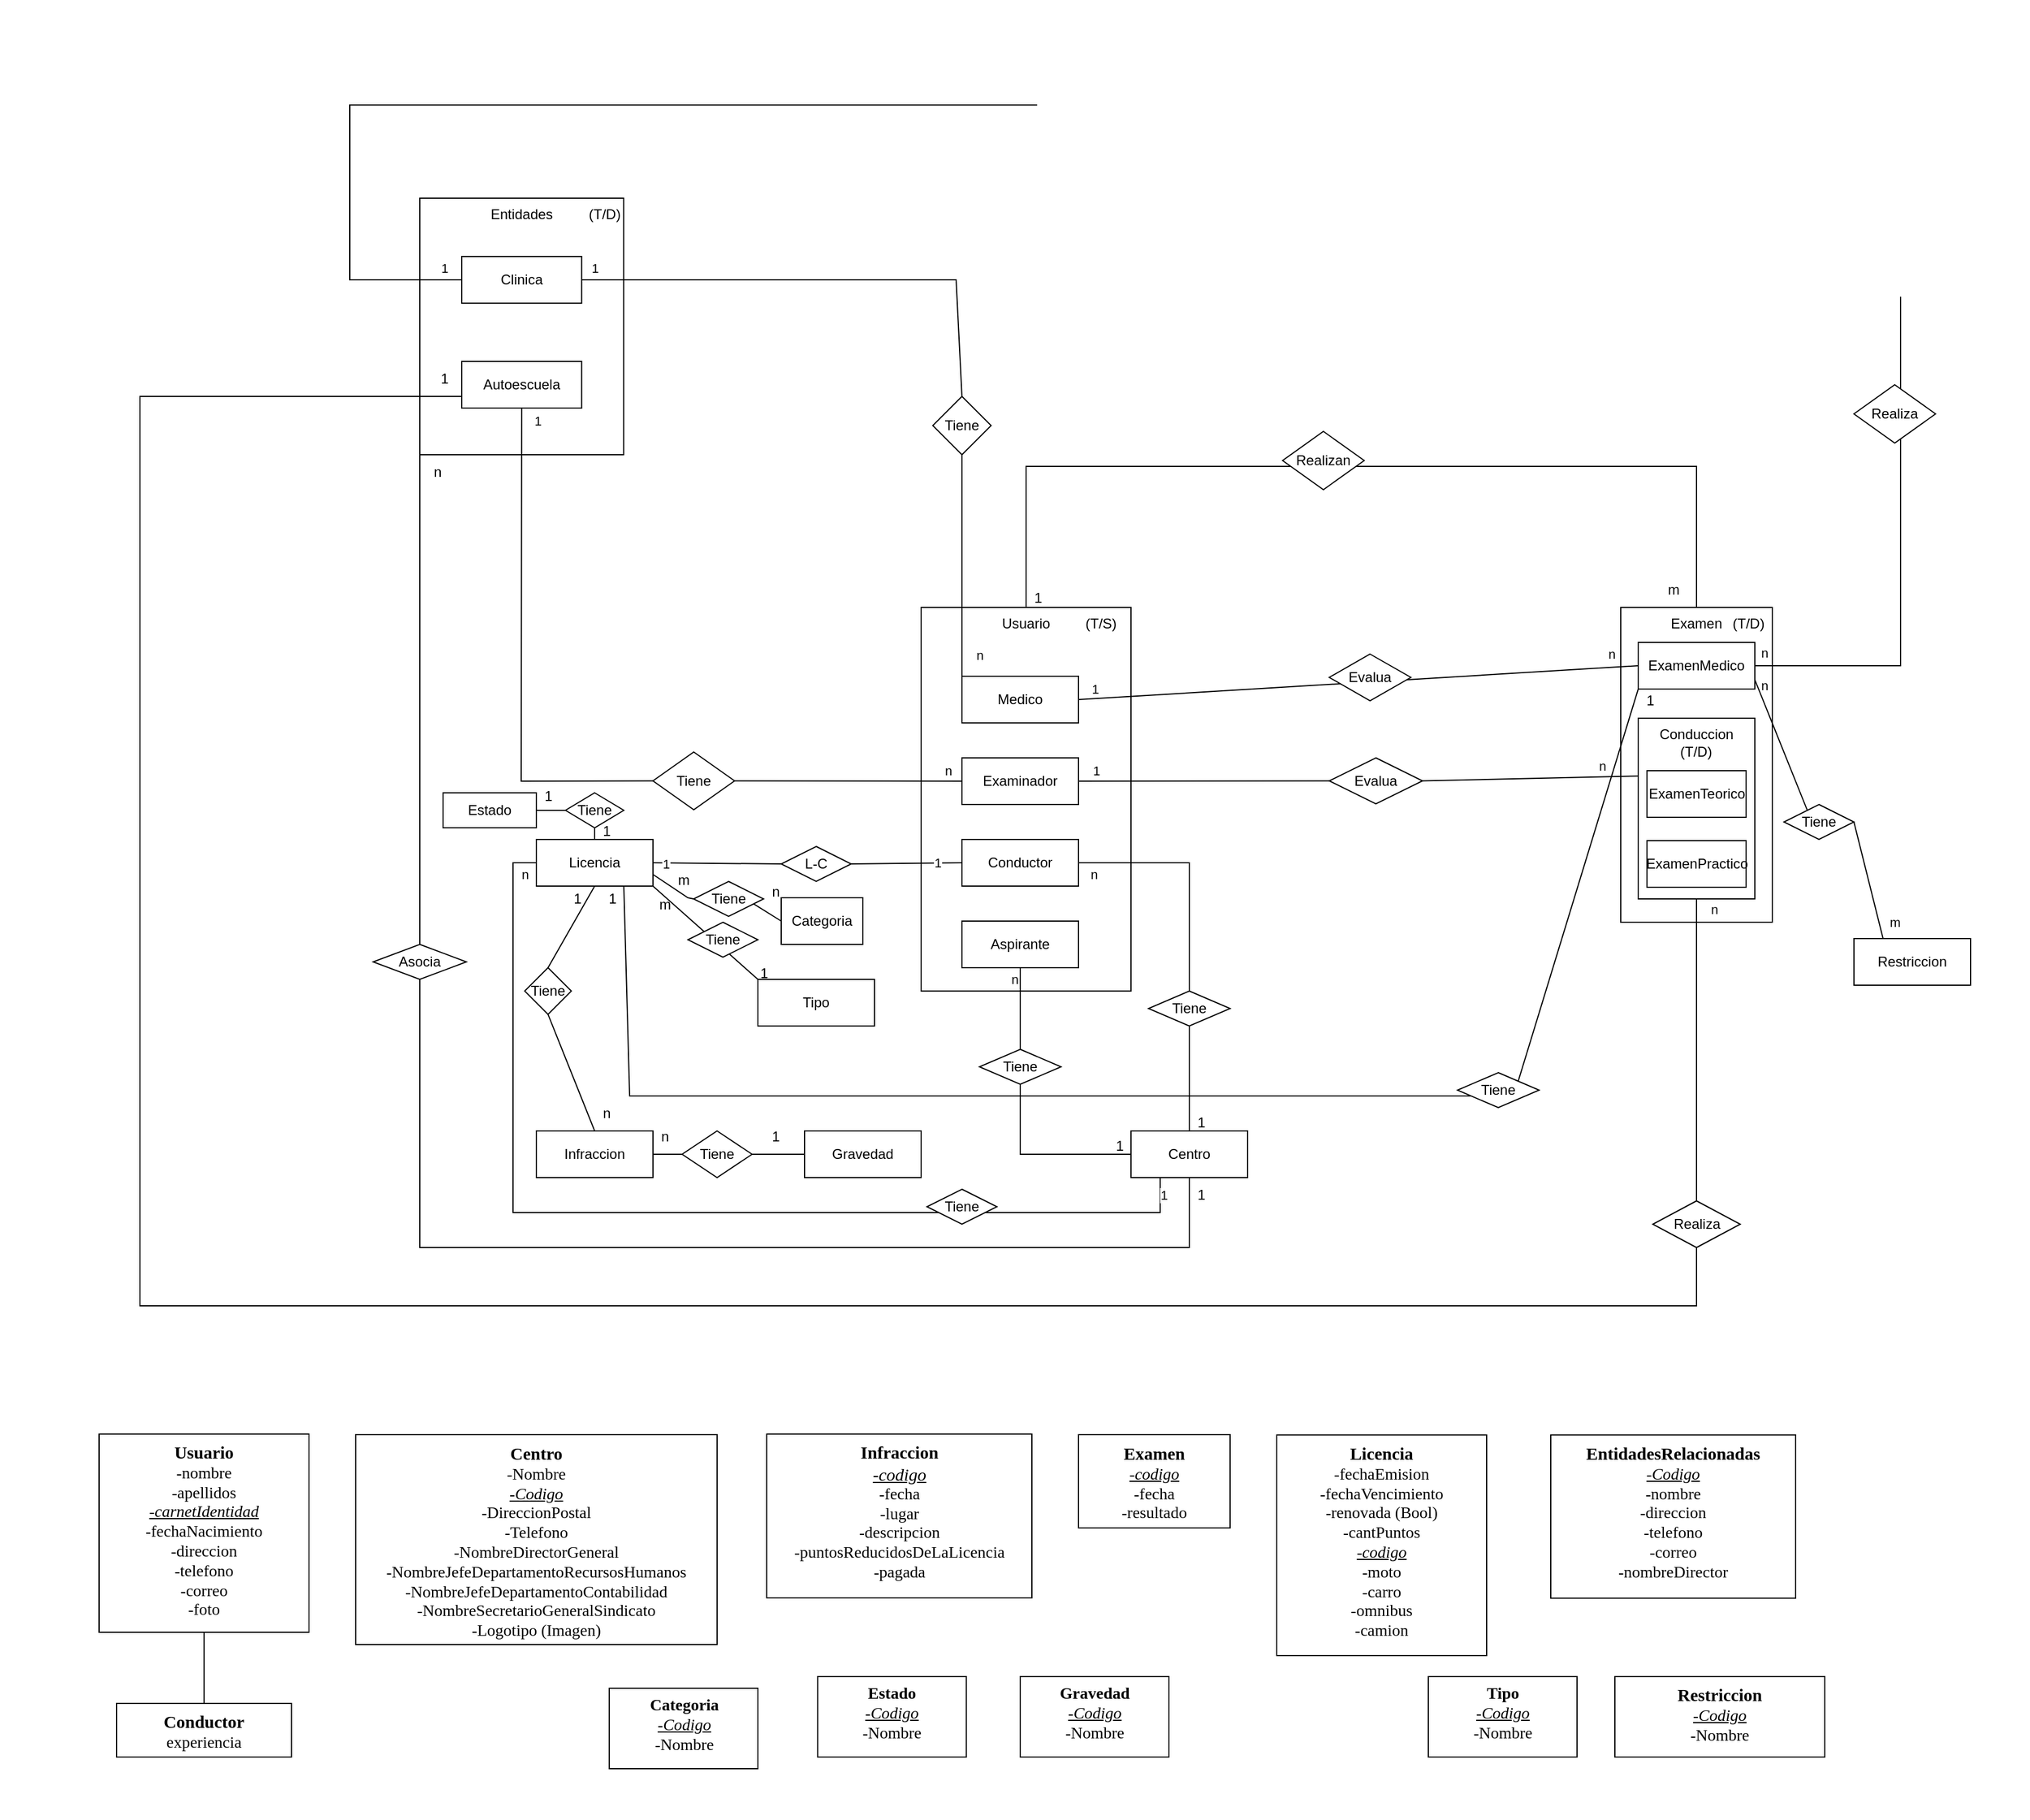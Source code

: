 <mxfile version="24.7.17">
  <diagram id="R2lEEEUBdFMjLlhIrx00" name="Page-1">
    <mxGraphModel dx="3984" dy="1936" grid="1" gridSize="10" guides="1" tooltips="1" connect="1" arrows="1" fold="1" page="1" pageScale="1" pageWidth="850" pageHeight="1100" math="0" shadow="0" extFonts="Permanent Marker^https://fonts.googleapis.com/css?family=Permanent+Marker">
      <root>
        <mxCell id="0" />
        <mxCell id="1" parent="0" />
        <mxCell id="NAzLbEtGGTeLCspvoHRA-1" value="" style="rounded=0;whiteSpace=wrap;html=1;strokeColor=none;" parent="1" vertex="1">
          <mxGeometry x="-2300" y="-340" width="1740" height="1560" as="geometry" />
        </mxCell>
        <mxCell id="DazzLDeY3yilsEYG1Iqc-2" value="&lt;b&gt;&lt;font style=&quot;font-size: 15px;&quot;&gt;Centro&lt;/font&gt;&lt;/b&gt;&lt;div&gt;-Nombre&lt;/div&gt;&lt;div&gt;&lt;u&gt;&lt;i&gt;-Codigo&lt;/i&gt;&lt;/u&gt;&lt;/div&gt;&lt;div&gt;-DireccionPostal&lt;/div&gt;&lt;div&gt;-Telefono&lt;/div&gt;&lt;div&gt;-NombreDirectorGeneral&lt;/div&gt;&lt;div&gt;-NombreJefeDepartamentoRecursosHumanos&lt;/div&gt;&lt;div&gt;-NombreJefeDepartamentoContabilidad&lt;/div&gt;&lt;div&gt;-NombreSecretarioGeneralSindicato&lt;/div&gt;&lt;div&gt;-Logotipo (Imagen)&lt;/div&gt;" style="text;html=1;align=center;verticalAlign=top;whiteSpace=wrap;rounded=0;labelPosition=center;verticalLabelPosition=middle;fontFamily=Tahoma;fontSize=14;strokeColor=default;" parent="1" vertex="1">
          <mxGeometry x="-1995" y="890.5" width="310" height="180" as="geometry" />
        </mxCell>
        <mxCell id="dvxHveoWccfm7zMA3f95-161" value="Licencia" style="whiteSpace=wrap;html=1;align=center;" parent="1" vertex="1">
          <mxGeometry x="-1840" y="380" width="100" height="40" as="geometry" />
        </mxCell>
        <mxCell id="dvxHveoWccfm7zMA3f95-162" value="Infraccion" style="whiteSpace=wrap;html=1;align=center;" parent="1" vertex="1">
          <mxGeometry x="-1840" y="630" width="100" height="40" as="geometry" />
        </mxCell>
        <mxCell id="dvxHveoWccfm7zMA3f95-168" value="" style="group" parent="1" vertex="1" connectable="0">
          <mxGeometry x="-910" y="181" width="140" height="270" as="geometry" />
        </mxCell>
        <mxCell id="dvxHveoWccfm7zMA3f95-163" value="Examen" style="whiteSpace=wrap;html=1;align=center;verticalAlign=top;" parent="dvxHveoWccfm7zMA3f95-168" vertex="1">
          <mxGeometry width="130" height="270" as="geometry" />
        </mxCell>
        <mxCell id="dvxHveoWccfm7zMA3f95-164" value="ExamenMedico" style="whiteSpace=wrap;html=1;align=center;" parent="dvxHveoWccfm7zMA3f95-168" vertex="1">
          <mxGeometry x="15" y="30" width="100" height="40" as="geometry" />
        </mxCell>
        <mxCell id="dvxHveoWccfm7zMA3f95-165" value="Conduccion" style="whiteSpace=wrap;html=1;align=center;verticalAlign=top;" parent="dvxHveoWccfm7zMA3f95-168" vertex="1">
          <mxGeometry x="15" y="95" width="100" height="155" as="geometry" />
        </mxCell>
        <mxCell id="dvxHveoWccfm7zMA3f95-166" value="ExamenTeorico" style="whiteSpace=wrap;html=1;align=center;" parent="dvxHveoWccfm7zMA3f95-168" vertex="1">
          <mxGeometry x="22.5" y="140" width="85" height="40" as="geometry" />
        </mxCell>
        <mxCell id="dvxHveoWccfm7zMA3f95-167" value="ExamenPractico" style="whiteSpace=wrap;html=1;align=center;" parent="dvxHveoWccfm7zMA3f95-168" vertex="1">
          <mxGeometry x="22.5" y="200" width="85" height="40" as="geometry" />
        </mxCell>
        <mxCell id="dvxHveoWccfm7zMA3f95-170" value="(T/D)" style="text;strokeColor=none;fillColor=none;spacingLeft=4;spacingRight=4;overflow=hidden;rotatable=0;points=[[0,0.5],[1,0.5]];portConstraint=eastwest;fontSize=12;whiteSpace=wrap;html=1;" parent="dvxHveoWccfm7zMA3f95-168" vertex="1">
          <mxGeometry x="90" width="40" height="30" as="geometry" />
        </mxCell>
        <mxCell id="dvxHveoWccfm7zMA3f95-269" value="(T/D)" style="text;strokeColor=none;fillColor=none;spacingLeft=4;spacingRight=4;overflow=hidden;rotatable=0;points=[[0,0.5],[1,0.5]];portConstraint=eastwest;fontSize=12;whiteSpace=wrap;html=1;" parent="dvxHveoWccfm7zMA3f95-168" vertex="1">
          <mxGeometry x="45" y="110" width="40" height="30" as="geometry" />
        </mxCell>
        <mxCell id="_Orl7uPQmJt6oUbteJrJ-6" value="n" style="edgeLabel;html=1;align=center;verticalAlign=middle;resizable=0;points=[];" vertex="1" connectable="0" parent="dvxHveoWccfm7zMA3f95-168">
          <mxGeometry x="140" y="50" as="geometry">
            <mxPoint x="-17" y="17" as="offset" />
          </mxGeometry>
        </mxCell>
        <mxCell id="_Orl7uPQmJt6oUbteJrJ-12" value="1" style="text;html=1;align=center;verticalAlign=middle;resizable=0;points=[];autosize=1;strokeColor=none;fillColor=none;" vertex="1" parent="dvxHveoWccfm7zMA3f95-168">
          <mxGeometry x="10" y="65" width="30" height="30" as="geometry" />
        </mxCell>
        <mxCell id="dvxHveoWccfm7zMA3f95-169" value="" style="group" parent="1" vertex="1" connectable="0">
          <mxGeometry x="-1510" y="181" width="180" height="329" as="geometry" />
        </mxCell>
        <mxCell id="dvxHveoWccfm7zMA3f95-156" value="Usuario" style="whiteSpace=wrap;html=1;align=center;verticalAlign=top;" parent="dvxHveoWccfm7zMA3f95-169" vertex="1">
          <mxGeometry width="180" height="329" as="geometry" />
        </mxCell>
        <mxCell id="dvxHveoWccfm7zMA3f95-158" value="Medico" style="whiteSpace=wrap;html=1;align=center;" parent="dvxHveoWccfm7zMA3f95-169" vertex="1">
          <mxGeometry x="35" y="59" width="100" height="40" as="geometry" />
        </mxCell>
        <mxCell id="dvxHveoWccfm7zMA3f95-160" value="Aspirante" style="whiteSpace=wrap;html=1;align=center;" parent="dvxHveoWccfm7zMA3f95-169" vertex="1">
          <mxGeometry x="35" y="269" width="100" height="40" as="geometry" />
        </mxCell>
        <mxCell id="dvxHveoWccfm7zMA3f95-171" value="(T/S)" style="text;strokeColor=none;fillColor=none;spacingLeft=4;spacingRight=4;overflow=hidden;rotatable=0;points=[[0,0.5],[1,0.5]];portConstraint=eastwest;fontSize=12;whiteSpace=wrap;html=1;" parent="dvxHveoWccfm7zMA3f95-169" vertex="1">
          <mxGeometry x="135" width="40" height="30" as="geometry" />
        </mxCell>
        <mxCell id="dvxHveoWccfm7zMA3f95-157" value="Conductor" style="whiteSpace=wrap;html=1;align=center;" parent="dvxHveoWccfm7zMA3f95-169" vertex="1">
          <mxGeometry x="35" y="199" width="100" height="40" as="geometry" />
        </mxCell>
        <mxCell id="dvxHveoWccfm7zMA3f95-159" value="Examinador" style="whiteSpace=wrap;html=1;align=center;" parent="dvxHveoWccfm7zMA3f95-169" vertex="1">
          <mxGeometry x="35" y="129" width="100" height="40" as="geometry" />
        </mxCell>
        <mxCell id="dvxHveoWccfm7zMA3f95-176" value="" style="group" parent="1" vertex="1" connectable="0">
          <mxGeometry x="-1940" y="-170" width="180" height="220" as="geometry" />
        </mxCell>
        <mxCell id="dvxHveoWccfm7zMA3f95-172" value="Entidades" style="whiteSpace=wrap;html=1;align=center;verticalAlign=top;" parent="dvxHveoWccfm7zMA3f95-176" vertex="1">
          <mxGeometry width="174.857" height="220" as="geometry" />
        </mxCell>
        <mxCell id="dvxHveoWccfm7zMA3f95-173" value="Clinica" style="whiteSpace=wrap;html=1;align=center;" parent="dvxHveoWccfm7zMA3f95-176" vertex="1">
          <mxGeometry x="36" y="50" width="102.857" height="40" as="geometry" />
        </mxCell>
        <mxCell id="dvxHveoWccfm7zMA3f95-174" value="Autoescuela" style="whiteSpace=wrap;html=1;align=center;" parent="dvxHveoWccfm7zMA3f95-176" vertex="1">
          <mxGeometry x="36" y="140" width="102.857" height="40" as="geometry" />
        </mxCell>
        <mxCell id="dvxHveoWccfm7zMA3f95-175" value="(T/D)" style="text;strokeColor=none;fillColor=none;spacingLeft=4;spacingRight=4;overflow=hidden;rotatable=0;points=[[0,0.5],[1,0.5]];portConstraint=eastwest;fontSize=12;whiteSpace=wrap;html=1;" parent="dvxHveoWccfm7zMA3f95-176" vertex="1">
          <mxGeometry x="138.857" width="41.143" height="30" as="geometry" />
        </mxCell>
        <mxCell id="dvxHveoWccfm7zMA3f95-267" value="1" style="text;html=1;align=center;verticalAlign=middle;resizable=0;points=[];autosize=1;strokeColor=none;fillColor=none;" parent="dvxHveoWccfm7zMA3f95-176" vertex="1">
          <mxGeometry x="6" y="140" width="30" height="30" as="geometry" />
        </mxCell>
        <mxCell id="dvxHveoWccfm7zMA3f95-179" value="Centro" style="whiteSpace=wrap;html=1;align=center;" parent="1" vertex="1">
          <mxGeometry x="-1330" y="630" width="100" height="40" as="geometry" />
        </mxCell>
        <mxCell id="dvxHveoWccfm7zMA3f95-180" value="" style="endArrow=none;html=1;rounded=0;entryX=0.5;entryY=0;entryDx=0;entryDy=0;exitX=0.5;exitY=0;exitDx=0;exitDy=0;" parent="1" source="dvxHveoWccfm7zMA3f95-156" target="dvxHveoWccfm7zMA3f95-163" edge="1">
          <mxGeometry relative="1" as="geometry">
            <mxPoint x="-1290" y="110" as="sourcePoint" />
            <mxPoint x="-950" y="300" as="targetPoint" />
            <Array as="points">
              <mxPoint x="-1420" y="60" />
              <mxPoint x="-1270" y="60" />
              <mxPoint x="-845" y="60" />
            </Array>
          </mxGeometry>
        </mxCell>
        <mxCell id="dvxHveoWccfm7zMA3f95-183" value="" style="endArrow=none;html=1;rounded=0;exitX=1;exitY=0.5;exitDx=0;exitDy=0;entryX=0;entryY=0.5;entryDx=0;entryDy=0;" parent="1" source="dvxHveoWccfm7zMA3f95-158" target="dvxHveoWccfm7zMA3f95-164" edge="1">
          <mxGeometry relative="1" as="geometry">
            <mxPoint x="-1110" y="360" as="sourcePoint" />
            <mxPoint x="-950" y="360" as="targetPoint" />
          </mxGeometry>
        </mxCell>
        <mxCell id="dvxHveoWccfm7zMA3f95-272" value="1" style="edgeLabel;html=1;align=center;verticalAlign=middle;resizable=0;points=[];" parent="dvxHveoWccfm7zMA3f95-183" vertex="1" connectable="0">
          <mxGeometry x="-0.944" y="-1" relative="1" as="geometry">
            <mxPoint y="-9" as="offset" />
          </mxGeometry>
        </mxCell>
        <mxCell id="dvxHveoWccfm7zMA3f95-273" value="n" style="edgeLabel;html=1;align=center;verticalAlign=middle;resizable=0;points=[];" parent="dvxHveoWccfm7zMA3f95-183" vertex="1" connectable="0">
          <mxGeometry x="0.903" relative="1" as="geometry">
            <mxPoint y="-12" as="offset" />
          </mxGeometry>
        </mxCell>
        <mxCell id="dvxHveoWccfm7zMA3f95-184" value="" style="endArrow=none;html=1;rounded=0;exitX=1;exitY=0.5;exitDx=0;exitDy=0;entryX=-0.002;entryY=0.32;entryDx=0;entryDy=0;entryPerimeter=0;" parent="1" source="dvxHveoWccfm7zMA3f95-201" target="dvxHveoWccfm7zMA3f95-165" edge="1">
          <mxGeometry relative="1" as="geometry">
            <mxPoint x="-1365" y="270" as="sourcePoint" />
            <mxPoint x="-1115" y="220" as="targetPoint" />
          </mxGeometry>
        </mxCell>
        <mxCell id="dvxHveoWccfm7zMA3f95-271" value="n" style="edgeLabel;html=1;align=center;verticalAlign=middle;resizable=0;points=[];" parent="dvxHveoWccfm7zMA3f95-184" vertex="1" connectable="0">
          <mxGeometry x="0.661" y="2" relative="1" as="geometry">
            <mxPoint y="-8" as="offset" />
          </mxGeometry>
        </mxCell>
        <mxCell id="dvxHveoWccfm7zMA3f95-186" value="" style="endArrow=none;html=1;rounded=0;exitX=1;exitY=0.5;exitDx=0;exitDy=0;entryX=0;entryY=0.5;entryDx=0;entryDy=0;" parent="1" source="dvxHveoWccfm7zMA3f95-231" target="dvxHveoWccfm7zMA3f95-157" edge="1">
          <mxGeometry relative="1" as="geometry">
            <mxPoint x="-1355" y="280" as="sourcePoint" />
            <mxPoint x="-1105" y="230" as="targetPoint" />
          </mxGeometry>
        </mxCell>
        <mxCell id="dvxHveoWccfm7zMA3f95-251" value="1" style="edgeLabel;html=1;align=center;verticalAlign=middle;resizable=0;points=[];" parent="dvxHveoWccfm7zMA3f95-186" vertex="1" connectable="0">
          <mxGeometry x="0.55" relative="1" as="geometry">
            <mxPoint as="offset" />
          </mxGeometry>
        </mxCell>
        <mxCell id="dvxHveoWccfm7zMA3f95-187" value="" style="endArrow=none;html=1;rounded=0;exitX=0.5;exitY=0;exitDx=0;exitDy=0;entryX=0.5;entryY=1;entryDx=0;entryDy=0;" parent="1" source="dvxHveoWccfm7zMA3f95-239" target="dvxHveoWccfm7zMA3f95-161" edge="1">
          <mxGeometry relative="1" as="geometry">
            <mxPoint x="-1405" y="290" as="sourcePoint" />
            <mxPoint x="-1155" y="240" as="targetPoint" />
          </mxGeometry>
        </mxCell>
        <mxCell id="dvxHveoWccfm7zMA3f95-188" value="" style="endArrow=none;html=1;rounded=0;exitX=0;exitY=0.5;exitDx=0;exitDy=0;entryX=0.5;entryY=1;entryDx=0;entryDy=0;" parent="1" source="dvxHveoWccfm7zMA3f95-216" target="dvxHveoWccfm7zMA3f95-174" edge="1">
          <mxGeometry relative="1" as="geometry">
            <mxPoint x="-1365" y="270" as="sourcePoint" />
            <mxPoint x="-1670" y="290" as="targetPoint" />
            <Array as="points">
              <mxPoint x="-1853" y="330" />
            </Array>
          </mxGeometry>
        </mxCell>
        <mxCell id="dvxHveoWccfm7zMA3f95-275" value="1" style="edgeLabel;html=1;align=center;verticalAlign=middle;resizable=0;points=[];" parent="dvxHveoWccfm7zMA3f95-188" vertex="1" connectable="0">
          <mxGeometry x="0.936" y="1" relative="1" as="geometry">
            <mxPoint x="14" y="-3" as="offset" />
          </mxGeometry>
        </mxCell>
        <mxCell id="dvxHveoWccfm7zMA3f95-189" value="" style="endArrow=none;html=1;rounded=0;exitX=0.5;exitY=0;exitDx=0;exitDy=0;entryX=1;entryY=0.5;entryDx=0;entryDy=0;" parent="1" source="dvxHveoWccfm7zMA3f95-217" target="dvxHveoWccfm7zMA3f95-173" edge="1">
          <mxGeometry relative="1" as="geometry">
            <mxPoint x="-1465" y="340" as="sourcePoint" />
            <mxPoint x="-1623" y="220" as="targetPoint" />
            <Array as="points">
              <mxPoint x="-1480" y="-100" />
            </Array>
          </mxGeometry>
        </mxCell>
        <mxCell id="dvxHveoWccfm7zMA3f95-276" value="1" style="edgeLabel;html=1;align=center;verticalAlign=middle;resizable=0;points=[];" parent="dvxHveoWccfm7zMA3f95-189" vertex="1" connectable="0">
          <mxGeometry x="0.923" y="-1" relative="1" as="geometry">
            <mxPoint x="-5" y="-9" as="offset" />
          </mxGeometry>
        </mxCell>
        <mxCell id="dvxHveoWccfm7zMA3f95-191" value="" style="endArrow=none;html=1;rounded=0;entryX=0;entryY=0.5;entryDx=0;entryDy=0;exitX=1;exitY=0.5;exitDx=0;exitDy=0;" parent="1" source="dvxHveoWccfm7zMA3f95-164" target="dvxHveoWccfm7zMA3f95-173" edge="1">
          <mxGeometry relative="1" as="geometry">
            <mxPoint x="-670" y="260" as="sourcePoint" />
            <mxPoint x="-1380" y="270" as="targetPoint" />
            <Array as="points">
              <mxPoint x="-670" y="231" />
              <mxPoint x="-670" y="-250" />
              <mxPoint x="-2000" y="-250" />
              <mxPoint x="-2000" y="-100" />
            </Array>
          </mxGeometry>
        </mxCell>
        <mxCell id="dvxHveoWccfm7zMA3f95-280" value="1" style="edgeLabel;html=1;align=center;verticalAlign=middle;resizable=0;points=[];" parent="dvxHveoWccfm7zMA3f95-191" vertex="1" connectable="0">
          <mxGeometry x="0.948" y="6" relative="1" as="geometry">
            <mxPoint x="41" y="-4" as="offset" />
          </mxGeometry>
        </mxCell>
        <mxCell id="dvxHveoWccfm7zMA3f95-281" value="n" style="edgeLabel;html=1;align=center;verticalAlign=middle;resizable=0;points=[];" parent="dvxHveoWccfm7zMA3f95-191" vertex="1" connectable="0">
          <mxGeometry x="-0.993" y="1" relative="1" as="geometry">
            <mxPoint y="-10" as="offset" />
          </mxGeometry>
        </mxCell>
        <mxCell id="dvxHveoWccfm7zMA3f95-192" value="" style="endArrow=none;html=1;rounded=0;entryX=0;entryY=0.75;entryDx=0;entryDy=0;exitX=0.5;exitY=1;exitDx=0;exitDy=0;" parent="1" source="dvxHveoWccfm7zMA3f95-165" target="dvxHveoWccfm7zMA3f95-174" edge="1">
          <mxGeometry relative="1" as="geometry">
            <mxPoint x="-800" y="780" as="sourcePoint" />
            <mxPoint x="-1210" y="260" as="targetPoint" />
            <Array as="points">
              <mxPoint x="-845" y="780" />
              <mxPoint x="-2180" y="780" />
              <mxPoint x="-2180" />
            </Array>
          </mxGeometry>
        </mxCell>
        <mxCell id="dvxHveoWccfm7zMA3f95-268" value="n" style="edgeLabel;html=1;align=center;verticalAlign=middle;resizable=0;points=[];" parent="dvxHveoWccfm7zMA3f95-192" vertex="1" connectable="0">
          <mxGeometry x="-0.966" y="2" relative="1" as="geometry">
            <mxPoint x="13" y="-38" as="offset" />
          </mxGeometry>
        </mxCell>
        <mxCell id="dvxHveoWccfm7zMA3f95-193" value="" style="endArrow=none;html=1;rounded=0;exitX=0;exitY=1;exitDx=0;exitDy=0;entryX=0.5;entryY=1;entryDx=0;entryDy=0;" parent="1" source="dvxHveoWccfm7zMA3f95-172" target="dvxHveoWccfm7zMA3f95-179" edge="1">
          <mxGeometry relative="1" as="geometry">
            <mxPoint x="-1870" y="250" as="sourcePoint" />
            <mxPoint x="-1280" y="720" as="targetPoint" />
            <Array as="points">
              <mxPoint x="-1940" y="730" />
              <mxPoint x="-1280" y="730" />
            </Array>
          </mxGeometry>
        </mxCell>
        <mxCell id="dvxHveoWccfm7zMA3f95-194" value="" style="endArrow=none;html=1;rounded=0;exitX=0.25;exitY=1;exitDx=0;exitDy=0;entryX=0;entryY=0.5;entryDx=0;entryDy=0;" parent="1" source="dvxHveoWccfm7zMA3f95-179" target="dvxHveoWccfm7zMA3f95-161" edge="1">
          <mxGeometry relative="1" as="geometry">
            <mxPoint x="-1320" y="700" as="sourcePoint" />
            <mxPoint x="-1860" y="390" as="targetPoint" />
            <Array as="points">
              <mxPoint x="-1305" y="700" />
              <mxPoint x="-1570" y="700" />
              <mxPoint x="-1860" y="700" />
              <mxPoint x="-1860" y="400" />
            </Array>
          </mxGeometry>
        </mxCell>
        <mxCell id="dvxHveoWccfm7zMA3f95-248" value="1" style="edgeLabel;html=1;align=center;verticalAlign=middle;resizable=0;points=[];" parent="dvxHveoWccfm7zMA3f95-194" vertex="1" connectable="0">
          <mxGeometry x="-0.968" y="3" relative="1" as="geometry">
            <mxPoint as="offset" />
          </mxGeometry>
        </mxCell>
        <mxCell id="dvxHveoWccfm7zMA3f95-249" value="n" style="edgeLabel;html=1;align=center;verticalAlign=middle;resizable=0;points=[];" parent="dvxHveoWccfm7zMA3f95-194" vertex="1" connectable="0">
          <mxGeometry x="0.966" y="-2" relative="1" as="geometry">
            <mxPoint x="5" y="8" as="offset" />
          </mxGeometry>
        </mxCell>
        <mxCell id="dvxHveoWccfm7zMA3f95-195" value="" style="endArrow=none;html=1;rounded=0;entryX=0.5;entryY=1;entryDx=0;entryDy=0;exitX=0.5;exitY=1;exitDx=0;exitDy=0;" parent="1" source="dvxHveoWccfm7zMA3f95-222" target="dvxHveoWccfm7zMA3f95-160" edge="1">
          <mxGeometry relative="1" as="geometry">
            <mxPoint x="-1340" y="650" as="sourcePoint" />
            <mxPoint x="-1290" y="320" as="targetPoint" />
            <Array as="points" />
          </mxGeometry>
        </mxCell>
        <mxCell id="dvxHveoWccfm7zMA3f95-247" value="n" style="edgeLabel;html=1;align=center;verticalAlign=middle;resizable=0;points=[];" parent="dvxHveoWccfm7zMA3f95-195" vertex="1" connectable="0">
          <mxGeometry x="0.832" y="2" relative="1" as="geometry">
            <mxPoint x="-3" y="1" as="offset" />
          </mxGeometry>
        </mxCell>
        <mxCell id="dvxHveoWccfm7zMA3f95-196" value="" style="endArrow=none;html=1;rounded=0;entryX=1;entryY=0.5;entryDx=0;entryDy=0;exitX=0.5;exitY=0;exitDx=0;exitDy=0;" parent="1" source="dvxHveoWccfm7zMA3f95-221" target="dvxHveoWccfm7zMA3f95-157" edge="1">
          <mxGeometry relative="1" as="geometry">
            <mxPoint x="-1330" y="660" as="sourcePoint" />
            <mxPoint x="-1415" y="500" as="targetPoint" />
            <Array as="points">
              <mxPoint x="-1280" y="400" />
            </Array>
          </mxGeometry>
        </mxCell>
        <mxCell id="dvxHveoWccfm7zMA3f95-244" value="n" style="edgeLabel;html=1;align=center;verticalAlign=middle;resizable=0;points=[];" parent="dvxHveoWccfm7zMA3f95-196" vertex="1" connectable="0">
          <mxGeometry x="0.878" y="4" relative="1" as="geometry">
            <mxPoint y="6" as="offset" />
          </mxGeometry>
        </mxCell>
        <mxCell id="dvxHveoWccfm7zMA3f95-199" value="Realiza" style="shape=rhombus;perimeter=rhombusPerimeter;whiteSpace=wrap;html=1;align=center;" parent="1" vertex="1">
          <mxGeometry x="-882.5" y="690" width="75" height="40" as="geometry" />
        </mxCell>
        <mxCell id="dvxHveoWccfm7zMA3f95-203" value="Evalua" style="shape=rhombus;perimeter=rhombusPerimeter;whiteSpace=wrap;html=1;align=center;" parent="1" vertex="1">
          <mxGeometry x="-1160" y="221" width="70" height="40" as="geometry" />
        </mxCell>
        <mxCell id="dvxHveoWccfm7zMA3f95-204" value="Realizan" style="shape=rhombus;perimeter=rhombusPerimeter;whiteSpace=wrap;html=1;align=center;" parent="1" vertex="1">
          <mxGeometry x="-1200" y="30" width="70" height="50" as="geometry" />
        </mxCell>
        <mxCell id="dvxHveoWccfm7zMA3f95-205" value="Restriccion" style="whiteSpace=wrap;html=1;align=center;" parent="1" vertex="1">
          <mxGeometry x="-710" y="465" width="100" height="40" as="geometry" />
        </mxCell>
        <mxCell id="dvxHveoWccfm7zMA3f95-207" value="Tipo" style="whiteSpace=wrap;html=1;align=center;" parent="1" vertex="1">
          <mxGeometry x="-1650" y="500" width="100" height="40" as="geometry" />
        </mxCell>
        <mxCell id="dvxHveoWccfm7zMA3f95-208" value="Gravedad" style="whiteSpace=wrap;html=1;align=center;" parent="1" vertex="1">
          <mxGeometry x="-1610" y="630" width="100" height="40" as="geometry" />
        </mxCell>
        <mxCell id="dvxHveoWccfm7zMA3f95-209" value="" style="endArrow=none;html=1;rounded=0;exitX=1;exitY=1;exitDx=0;exitDy=0;entryX=0;entryY=0;entryDx=0;entryDy=0;" parent="1" source="dvxHveoWccfm7zMA3f95-161" target="dvxHveoWccfm7zMA3f95-207" edge="1">
          <mxGeometry relative="1" as="geometry">
            <mxPoint x="-1670" y="430" as="sourcePoint" />
            <mxPoint x="-1510" y="430" as="targetPoint" />
          </mxGeometry>
        </mxCell>
        <mxCell id="dvxHveoWccfm7zMA3f95-212" value="" style="endArrow=none;html=1;rounded=0;entryX=0;entryY=0.5;entryDx=0;entryDy=0;exitX=1;exitY=0.5;exitDx=0;exitDy=0;" parent="1" source="dvxHveoWccfm7zMA3f95-241" target="dvxHveoWccfm7zMA3f95-208" edge="1">
          <mxGeometry relative="1" as="geometry">
            <mxPoint x="-1720" y="440" as="sourcePoint" />
            <mxPoint x="-1620" y="450" as="targetPoint" />
          </mxGeometry>
        </mxCell>
        <mxCell id="dvxHveoWccfm7zMA3f95-213" value="Realiza" style="shape=rhombus;perimeter=rhombusPerimeter;whiteSpace=wrap;html=1;align=center;" parent="1" vertex="1">
          <mxGeometry x="-710" y="-10" width="70" height="50" as="geometry" />
        </mxCell>
        <mxCell id="dvxHveoWccfm7zMA3f95-219" value="" style="endArrow=none;html=1;rounded=0;exitX=0;exitY=0;exitDx=0;exitDy=0;entryX=0.5;entryY=1;entryDx=0;entryDy=0;" parent="1" source="dvxHveoWccfm7zMA3f95-158" target="dvxHveoWccfm7zMA3f95-217" edge="1">
          <mxGeometry relative="1" as="geometry">
            <mxPoint x="-1475" y="240" as="sourcePoint" />
            <mxPoint x="-1801" y="-100" as="targetPoint" />
            <Array as="points" />
          </mxGeometry>
        </mxCell>
        <mxCell id="dvxHveoWccfm7zMA3f95-277" value="n" style="edgeLabel;html=1;align=center;verticalAlign=middle;resizable=0;points=[];" parent="dvxHveoWccfm7zMA3f95-219" vertex="1" connectable="0">
          <mxGeometry x="-0.887" relative="1" as="geometry">
            <mxPoint x="15" y="-8" as="offset" />
          </mxGeometry>
        </mxCell>
        <mxCell id="dvxHveoWccfm7zMA3f95-217" value="Tiene" style="shape=rhombus;perimeter=rhombusPerimeter;whiteSpace=wrap;html=1;align=center;" parent="1" vertex="1">
          <mxGeometry x="-1500" width="50" height="50" as="geometry" />
        </mxCell>
        <mxCell id="dvxHveoWccfm7zMA3f95-220" value="Asocia" style="shape=rhombus;perimeter=rhombusPerimeter;whiteSpace=wrap;html=1;align=center;" parent="1" vertex="1">
          <mxGeometry x="-1980" y="470" width="80" height="30" as="geometry" />
        </mxCell>
        <mxCell id="dvxHveoWccfm7zMA3f95-223" value="" style="endArrow=none;html=1;rounded=0;exitX=0;exitY=0.5;exitDx=0;exitDy=0;entryX=0.5;entryY=1;entryDx=0;entryDy=0;" parent="1" source="dvxHveoWccfm7zMA3f95-179" target="dvxHveoWccfm7zMA3f95-222" edge="1">
          <mxGeometry relative="1" as="geometry">
            <mxPoint x="-1330" y="650" as="sourcePoint" />
            <mxPoint x="-1425" y="650" as="targetPoint" />
            <Array as="points">
              <mxPoint x="-1425" y="650" />
            </Array>
          </mxGeometry>
        </mxCell>
        <mxCell id="dvxHveoWccfm7zMA3f95-222" value="Tiene" style="shape=rhombus;perimeter=rhombusPerimeter;whiteSpace=wrap;html=1;align=center;" parent="1" vertex="1">
          <mxGeometry x="-1460" y="560" width="70" height="30" as="geometry" />
        </mxCell>
        <mxCell id="dvxHveoWccfm7zMA3f95-224" value="Tiene" style="shape=rhombus;perimeter=rhombusPerimeter;whiteSpace=wrap;html=1;align=center;" parent="1" vertex="1">
          <mxGeometry x="-1505" y="680" width="60" height="30" as="geometry" />
        </mxCell>
        <mxCell id="dvxHveoWccfm7zMA3f95-230" value="Tiene" style="shape=rhombus;perimeter=rhombusPerimeter;whiteSpace=wrap;html=1;align=center;" parent="1" vertex="1">
          <mxGeometry x="-1710.0" y="451" width="60" height="30" as="geometry" />
        </mxCell>
        <mxCell id="dvxHveoWccfm7zMA3f95-232" value="" style="endArrow=none;html=1;rounded=0;exitX=1;exitY=0.5;exitDx=0;exitDy=0;entryX=0;entryY=0.5;entryDx=0;entryDy=0;" parent="1" source="dvxHveoWccfm7zMA3f95-161" target="dvxHveoWccfm7zMA3f95-231" edge="1">
          <mxGeometry relative="1" as="geometry">
            <mxPoint x="-1740" y="400" as="sourcePoint" />
            <mxPoint x="-1475" y="400" as="targetPoint" />
          </mxGeometry>
        </mxCell>
        <mxCell id="dvxHveoWccfm7zMA3f95-250" value="1" style="edgeLabel;html=1;align=center;verticalAlign=middle;resizable=0;points=[];" parent="dvxHveoWccfm7zMA3f95-232" vertex="1" connectable="0">
          <mxGeometry x="-0.081" y="3" relative="1" as="geometry">
            <mxPoint x="-40" y="3" as="offset" />
          </mxGeometry>
        </mxCell>
        <mxCell id="dvxHveoWccfm7zMA3f95-231" value="L-C" style="shape=rhombus;perimeter=rhombusPerimeter;whiteSpace=wrap;html=1;align=center;" parent="1" vertex="1">
          <mxGeometry x="-1630.0" y="386" width="60" height="30" as="geometry" />
        </mxCell>
        <mxCell id="dvxHveoWccfm7zMA3f95-234" value="" style="endArrow=none;html=1;rounded=0;exitX=1;exitY=0.5;exitDx=0;exitDy=0;entryX=0;entryY=0.5;entryDx=0;entryDy=0;" parent="1" source="dvxHveoWccfm7zMA3f95-159" target="dvxHveoWccfm7zMA3f95-201" edge="1">
          <mxGeometry relative="1" as="geometry">
            <mxPoint x="-1375" y="330" as="sourcePoint" />
            <mxPoint x="-895" y="326" as="targetPoint" />
          </mxGeometry>
        </mxCell>
        <mxCell id="dvxHveoWccfm7zMA3f95-270" value="1" style="edgeLabel;html=1;align=center;verticalAlign=middle;resizable=0;points=[];" parent="dvxHveoWccfm7zMA3f95-234" vertex="1" connectable="0">
          <mxGeometry x="-0.824" y="1" relative="1" as="geometry">
            <mxPoint x="-4" y="-8" as="offset" />
          </mxGeometry>
        </mxCell>
        <mxCell id="dvxHveoWccfm7zMA3f95-201" value="Evalua" style="shape=rhombus;perimeter=rhombusPerimeter;whiteSpace=wrap;html=1;align=center;" parent="1" vertex="1">
          <mxGeometry x="-1160" y="310" width="80" height="39.5" as="geometry" />
        </mxCell>
        <mxCell id="dvxHveoWccfm7zMA3f95-235" value="" style="endArrow=none;html=1;rounded=0;entryX=0.5;entryY=1;entryDx=0;entryDy=0;exitX=0.5;exitY=0;exitDx=0;exitDy=0;" parent="1" source="dvxHveoWccfm7zMA3f95-179" target="dvxHveoWccfm7zMA3f95-221" edge="1">
          <mxGeometry relative="1" as="geometry">
            <mxPoint x="-1280" y="630" as="sourcePoint" />
            <mxPoint x="-1375" y="400" as="targetPoint" />
            <Array as="points" />
          </mxGeometry>
        </mxCell>
        <mxCell id="dvxHveoWccfm7zMA3f95-221" value="Tiene" style="shape=rhombus;perimeter=rhombusPerimeter;whiteSpace=wrap;html=1;align=center;" parent="1" vertex="1">
          <mxGeometry x="-1315" y="510" width="70" height="30" as="geometry" />
        </mxCell>
        <mxCell id="dvxHveoWccfm7zMA3f95-236" value="" style="endArrow=none;html=1;rounded=0;exitX=0;exitY=0.5;exitDx=0;exitDy=0;entryX=1;entryY=0.5;entryDx=0;entryDy=0;" parent="1" source="dvxHveoWccfm7zMA3f95-159" target="dvxHveoWccfm7zMA3f95-216" edge="1">
          <mxGeometry relative="1" as="geometry">
            <mxPoint x="-1475" y="330" as="sourcePoint" />
            <mxPoint x="-1853" y="10" as="targetPoint" />
            <Array as="points" />
          </mxGeometry>
        </mxCell>
        <mxCell id="dvxHveoWccfm7zMA3f95-274" value="n" style="edgeLabel;html=1;align=center;verticalAlign=middle;resizable=0;points=[];" parent="dvxHveoWccfm7zMA3f95-236" vertex="1" connectable="0">
          <mxGeometry x="-0.873" y="-4" relative="1" as="geometry">
            <mxPoint y="-5" as="offset" />
          </mxGeometry>
        </mxCell>
        <mxCell id="dvxHveoWccfm7zMA3f95-216" value="Tiene" style="shape=rhombus;perimeter=rhombusPerimeter;whiteSpace=wrap;html=1;align=center;" parent="1" vertex="1">
          <mxGeometry x="-1740" y="305" width="70" height="49.5" as="geometry" />
        </mxCell>
        <mxCell id="dvxHveoWccfm7zMA3f95-240" value="" style="endArrow=none;html=1;rounded=0;exitX=0.5;exitY=0;exitDx=0;exitDy=0;entryX=0.5;entryY=1;entryDx=0;entryDy=0;" parent="1" source="dvxHveoWccfm7zMA3f95-162" target="dvxHveoWccfm7zMA3f95-239" edge="1">
          <mxGeometry relative="1" as="geometry">
            <mxPoint x="-1790" y="630" as="sourcePoint" />
            <mxPoint x="-1790" y="420" as="targetPoint" />
          </mxGeometry>
        </mxCell>
        <mxCell id="dvxHveoWccfm7zMA3f95-239" value="Tiene" style="shape=rhombus;perimeter=rhombusPerimeter;whiteSpace=wrap;html=1;align=center;" parent="1" vertex="1">
          <mxGeometry x="-1850" y="490" width="40" height="40" as="geometry" />
        </mxCell>
        <mxCell id="dvxHveoWccfm7zMA3f95-242" value="" style="endArrow=none;html=1;rounded=0;entryX=0;entryY=0.5;entryDx=0;entryDy=0;exitX=1;exitY=0.5;exitDx=0;exitDy=0;" parent="1" source="dvxHveoWccfm7zMA3f95-162" target="dvxHveoWccfm7zMA3f95-241" edge="1">
          <mxGeometry relative="1" as="geometry">
            <mxPoint x="-1740" y="650" as="sourcePoint" />
            <mxPoint x="-1610" y="650" as="targetPoint" />
          </mxGeometry>
        </mxCell>
        <mxCell id="dvxHveoWccfm7zMA3f95-241" value="Tiene" style="shape=rhombus;perimeter=rhombusPerimeter;whiteSpace=wrap;html=1;align=center;" parent="1" vertex="1">
          <mxGeometry x="-1715" y="630" width="60" height="40" as="geometry" />
        </mxCell>
        <mxCell id="dvxHveoWccfm7zMA3f95-243" value="1" style="text;html=1;align=center;verticalAlign=middle;resizable=0;points=[];autosize=1;strokeColor=none;fillColor=none;" parent="1" vertex="1">
          <mxGeometry x="-1285" y="608" width="30" height="30" as="geometry" />
        </mxCell>
        <mxCell id="dvxHveoWccfm7zMA3f95-246" value="1" style="text;html=1;align=center;verticalAlign=middle;resizable=0;points=[];autosize=1;strokeColor=none;fillColor=none;" parent="1" vertex="1">
          <mxGeometry x="-1355" y="628" width="30" height="30" as="geometry" />
        </mxCell>
        <mxCell id="dvxHveoWccfm7zMA3f95-257" value="1" style="text;html=1;align=center;verticalAlign=middle;resizable=0;points=[];autosize=1;strokeColor=none;fillColor=none;" parent="1" vertex="1">
          <mxGeometry x="-1660" y="480" width="30" height="30" as="geometry" />
        </mxCell>
        <mxCell id="dvxHveoWccfm7zMA3f95-258" value="m" style="text;html=1;align=center;verticalAlign=middle;resizable=0;points=[];autosize=1;strokeColor=none;fillColor=none;" parent="1" vertex="1">
          <mxGeometry x="-1745" y="421" width="30" height="30" as="geometry" />
        </mxCell>
        <mxCell id="dvxHveoWccfm7zMA3f95-260" value="1" style="text;html=1;align=center;verticalAlign=middle;resizable=0;points=[];autosize=1;strokeColor=none;fillColor=none;" parent="1" vertex="1">
          <mxGeometry x="-1820" y="416" width="30" height="30" as="geometry" />
        </mxCell>
        <mxCell id="dvxHveoWccfm7zMA3f95-262" value="n" style="text;html=1;align=center;verticalAlign=middle;resizable=0;points=[];autosize=1;strokeColor=none;fillColor=none;" parent="1" vertex="1">
          <mxGeometry x="-1795.14" y="600" width="30" height="30" as="geometry" />
        </mxCell>
        <mxCell id="dvxHveoWccfm7zMA3f95-263" value="1" style="text;html=1;align=center;verticalAlign=middle;resizable=0;points=[];autosize=1;strokeColor=none;fillColor=none;" parent="1" vertex="1">
          <mxGeometry x="-1650" y="620" width="30" height="30" as="geometry" />
        </mxCell>
        <mxCell id="dvxHveoWccfm7zMA3f95-264" value="n" style="text;html=1;align=center;verticalAlign=middle;resizable=0;points=[];autosize=1;strokeColor=none;fillColor=none;" parent="1" vertex="1">
          <mxGeometry x="-1745" y="620" width="30" height="30" as="geometry" />
        </mxCell>
        <mxCell id="dvxHveoWccfm7zMA3f95-265" value="1" style="text;html=1;align=center;verticalAlign=middle;resizable=0;points=[];autosize=1;strokeColor=none;fillColor=none;" parent="1" vertex="1">
          <mxGeometry x="-1285" y="670" width="30" height="30" as="geometry" />
        </mxCell>
        <mxCell id="dvxHveoWccfm7zMA3f95-266" value="n" style="text;html=1;align=center;verticalAlign=middle;resizable=0;points=[];autosize=1;strokeColor=none;fillColor=none;" parent="1" vertex="1">
          <mxGeometry x="-1940" y="50" width="30" height="30" as="geometry" />
        </mxCell>
        <mxCell id="dvxHveoWccfm7zMA3f95-278" value="1" style="text;html=1;align=center;verticalAlign=middle;resizable=0;points=[];autosize=1;strokeColor=none;fillColor=none;" parent="1" vertex="1">
          <mxGeometry x="-1425" y="158" width="30" height="30" as="geometry" />
        </mxCell>
        <mxCell id="dvxHveoWccfm7zMA3f95-279" value="m" style="text;html=1;align=center;verticalAlign=middle;resizable=0;points=[];autosize=1;strokeColor=none;fillColor=none;" parent="1" vertex="1">
          <mxGeometry x="-880" y="151" width="30" height="30" as="geometry" />
        </mxCell>
        <mxCell id="dvxHveoWccfm7zMA3f95-282" value="&lt;font style=&quot;font-size: 15px;&quot;&gt;&lt;b&gt;Infraccion&lt;/b&gt;&lt;/font&gt;&lt;div style=&quot;font-size: 15px;&quot;&gt;&lt;u style=&quot;&quot;&gt;&lt;i&gt;-codigo&lt;/i&gt;&lt;/u&gt;&lt;/div&gt;&lt;div&gt;-fecha&lt;/div&gt;&lt;div&gt;-lugar&lt;/div&gt;&lt;div&gt;-descripcion&lt;/div&gt;&lt;div&gt;-puntosReducidosDeLaLicencia&lt;/div&gt;&lt;div&gt;-pagada&lt;/div&gt;" style="text;html=1;align=center;verticalAlign=top;whiteSpace=wrap;rounded=0;labelPosition=center;verticalLabelPosition=middle;fontFamily=Tahoma;fontSize=14;strokeColor=default;" parent="1" vertex="1">
          <mxGeometry x="-1642.43" y="890" width="227.43" height="140.5" as="geometry" />
        </mxCell>
        <mxCell id="dvxHveoWccfm7zMA3f95-283" value="&lt;b&gt;&lt;font style=&quot;font-size: 15px;&quot;&gt;Examen&lt;/font&gt;&lt;/b&gt;&lt;div&gt;&lt;i&gt;&lt;u&gt;-codigo&lt;/u&gt;&lt;/i&gt;&lt;/div&gt;&lt;div&gt;-fecha&lt;/div&gt;&lt;div&gt;-resultado&lt;br&gt;&lt;/div&gt;" style="text;html=1;align=center;verticalAlign=top;whiteSpace=wrap;rounded=0;labelPosition=center;verticalLabelPosition=middle;fontFamily=Tahoma;fontSize=14;strokeColor=default;" parent="1" vertex="1">
          <mxGeometry x="-1375" y="890.5" width="130" height="80" as="geometry" />
        </mxCell>
        <mxCell id="dvxHveoWccfm7zMA3f95-285" value="Estado" style="whiteSpace=wrap;html=1;align=center;" parent="1" vertex="1">
          <mxGeometry x="-1920" y="340" width="80" height="30" as="geometry" />
        </mxCell>
        <mxCell id="dvxHveoWccfm7zMA3f95-287" value="" style="endArrow=none;html=1;rounded=0;exitX=1;exitY=0.5;exitDx=0;exitDy=0;entryX=0.5;entryY=0;entryDx=0;entryDy=0;" parent="1" source="dvxHveoWccfm7zMA3f95-288" target="dvxHveoWccfm7zMA3f95-161" edge="1">
          <mxGeometry relative="1" as="geometry">
            <mxPoint x="-1600" y="570" as="sourcePoint" />
            <mxPoint x="-1790" y="370" as="targetPoint" />
            <Array as="points">
              <mxPoint x="-1790" y="355" />
            </Array>
          </mxGeometry>
        </mxCell>
        <mxCell id="dvxHveoWccfm7zMA3f95-289" value="" style="endArrow=none;html=1;rounded=0;exitX=1;exitY=0.5;exitDx=0;exitDy=0;entryX=0;entryY=0.5;entryDx=0;entryDy=0;" parent="1" source="dvxHveoWccfm7zMA3f95-285" target="dvxHveoWccfm7zMA3f95-288" edge="1">
          <mxGeometry relative="1" as="geometry">
            <mxPoint x="-1840" y="355" as="sourcePoint" />
            <mxPoint x="-1790" y="380" as="targetPoint" />
            <Array as="points" />
          </mxGeometry>
        </mxCell>
        <mxCell id="dvxHveoWccfm7zMA3f95-288" value="Tiene" style="shape=rhombus;perimeter=rhombusPerimeter;whiteSpace=wrap;html=1;align=center;rotation=0;" parent="1" vertex="1">
          <mxGeometry x="-1815" y="340" width="50" height="30" as="geometry" />
        </mxCell>
        <mxCell id="dvxHveoWccfm7zMA3f95-290" value="1" style="text;html=1;align=center;verticalAlign=middle;resizable=0;points=[];autosize=1;strokeColor=none;fillColor=none;" parent="1" vertex="1">
          <mxGeometry x="-1795" y="358" width="30" height="30" as="geometry" />
        </mxCell>
        <mxCell id="dvxHveoWccfm7zMA3f95-291" value="1" style="text;html=1;align=center;verticalAlign=middle;resizable=0;points=[];autosize=1;strokeColor=none;fillColor=none;" parent="1" vertex="1">
          <mxGeometry x="-1845" y="328" width="30" height="30" as="geometry" />
        </mxCell>
        <mxCell id="dvxHveoWccfm7zMA3f95-294" value="&lt;b&gt;&lt;font style=&quot;font-size: 15px;&quot;&gt;Licencia&lt;/font&gt;&lt;/b&gt;&lt;div&gt;&lt;div&gt;-fechaEmision&lt;/div&gt;&lt;/div&gt;&lt;div&gt;-fechaVencimiento&lt;/div&gt;&lt;div&gt;-renovada (Bool)&lt;/div&gt;&lt;div&gt;&lt;i&gt;-&lt;/i&gt;cantPuntos&lt;/div&gt;&lt;div&gt;&lt;i&gt;&lt;u&gt;-codigo&lt;/u&gt;&lt;/i&gt;&lt;/div&gt;&lt;div&gt;-moto&lt;/div&gt;&lt;div&gt;-carro&lt;/div&gt;&lt;div&gt;-omnibus&lt;/div&gt;&lt;div&gt;-camion&lt;/div&gt;" style="text;html=1;align=center;verticalAlign=top;whiteSpace=wrap;rounded=0;labelPosition=center;verticalLabelPosition=middle;fontFamily=Tahoma;fontSize=14;strokeColor=default;" parent="1" vertex="1">
          <mxGeometry x="-1205" y="890.75" width="180" height="189.25" as="geometry" />
        </mxCell>
        <mxCell id="dvxHveoWccfm7zMA3f95-295" value="&lt;font style=&quot;font-size: 15px;&quot;&gt;&lt;b&gt;EntidadesRelacionadas&lt;/b&gt;&lt;/font&gt;&lt;div&gt;&lt;i&gt;&lt;u&gt;-Codigo&lt;/u&gt;&lt;/i&gt;&lt;/div&gt;&lt;div&gt;-nombre&lt;/div&gt;&lt;div&gt;-direccion&lt;/div&gt;&lt;div&gt;-telefono&lt;/div&gt;&lt;div&gt;-correo&lt;/div&gt;&lt;div&gt;-nombreDirector&lt;/div&gt;" style="text;html=1;align=center;verticalAlign=top;whiteSpace=wrap;rounded=0;labelPosition=center;verticalLabelPosition=middle;fontFamily=Tahoma;fontSize=14;strokeColor=default;" parent="1" vertex="1">
          <mxGeometry x="-970" y="890.75" width="210" height="140" as="geometry" />
        </mxCell>
        <mxCell id="dvxHveoWccfm7zMA3f95-296" value="&lt;span style=&quot;font-size: 15px;&quot;&gt;&lt;b&gt;Restriccion&lt;/b&gt;&lt;/span&gt;&lt;div&gt;&lt;u style=&quot;&quot;&gt;&lt;i style=&quot;&quot;&gt;&lt;font style=&quot;font-size: 14px;&quot;&gt;-Codigo&lt;/font&gt;&lt;/i&gt;&lt;/u&gt;&lt;/div&gt;&lt;div&gt;&lt;font style=&quot;font-size: 14px;&quot;&gt;-Nombre&lt;/font&gt;&lt;/div&gt;" style="text;html=1;align=center;verticalAlign=top;whiteSpace=wrap;rounded=0;labelPosition=center;verticalLabelPosition=middle;fontFamily=Tahoma;fontSize=14;strokeColor=default;" parent="1" vertex="1">
          <mxGeometry x="-915" y="1098" width="180" height="69" as="geometry" />
        </mxCell>
        <mxCell id="dvxHveoWccfm7zMA3f95-297" value="&lt;span style=&quot;&quot;&gt;&lt;b&gt;Tipo&lt;/b&gt;&lt;/span&gt;&lt;div&gt;&lt;i style=&quot;&quot;&gt;&lt;u style=&quot;&quot;&gt;&lt;font style=&quot;font-size: 14px;&quot;&gt;-Codigo&lt;/font&gt;&lt;/u&gt;&lt;/i&gt;&lt;/div&gt;&lt;div&gt;&lt;font style=&quot;font-size: 14px;&quot;&gt;-Nombre&lt;/font&gt;&lt;/div&gt;" style="text;html=1;align=center;verticalAlign=top;whiteSpace=wrap;rounded=0;labelPosition=center;verticalLabelPosition=middle;fontFamily=Tahoma;fontSize=14;strokeColor=default;" parent="1" vertex="1">
          <mxGeometry x="-1075" y="1098" width="127.5" height="69" as="geometry" />
        </mxCell>
        <mxCell id="dvxHveoWccfm7zMA3f95-299" value="&lt;span style=&quot;&quot;&gt;&lt;b&gt;Gravedad&lt;/b&gt;&lt;/span&gt;&lt;div&gt;&lt;i style=&quot;&quot;&gt;&lt;u style=&quot;&quot;&gt;&lt;font style=&quot;font-size: 14px;&quot;&gt;-Codigo&lt;/font&gt;&lt;/u&gt;&lt;/i&gt;&lt;/div&gt;&lt;div&gt;&lt;font style=&quot;font-size: 14px;&quot;&gt;-Nombre&lt;/font&gt;&lt;/div&gt;" style="text;html=1;align=center;verticalAlign=top;whiteSpace=wrap;rounded=0;labelPosition=center;verticalLabelPosition=middle;fontFamily=Tahoma;fontSize=14;strokeColor=default;" parent="1" vertex="1">
          <mxGeometry x="-1425" y="1098" width="127.5" height="69" as="geometry" />
        </mxCell>
        <mxCell id="dvxHveoWccfm7zMA3f95-300" value="&lt;span style=&quot;&quot;&gt;&lt;b&gt;Estado&lt;/b&gt;&lt;/span&gt;&lt;div&gt;&lt;i style=&quot;&quot;&gt;&lt;u style=&quot;&quot;&gt;&lt;font style=&quot;font-size: 14px;&quot;&gt;-Codigo&lt;/font&gt;&lt;/u&gt;&lt;/i&gt;&lt;/div&gt;&lt;div&gt;&lt;font style=&quot;font-size: 14px;&quot;&gt;-Nombre&lt;/font&gt;&lt;/div&gt;" style="text;html=1;align=center;verticalAlign=top;whiteSpace=wrap;rounded=0;labelPosition=center;verticalLabelPosition=middle;fontFamily=Tahoma;fontSize=14;strokeColor=default;" parent="1" vertex="1">
          <mxGeometry x="-1598.75" y="1098" width="127.5" height="69" as="geometry" />
        </mxCell>
        <mxCell id="dvxHveoWccfm7zMA3f95-302" value="" style="group;strokeColor=none;" parent="1" vertex="1" connectable="0">
          <mxGeometry x="-2215" y="890" width="180" height="277" as="geometry" />
        </mxCell>
        <mxCell id="dvxHveoWccfm7zMA3f95-292" value="&lt;font style=&quot;font-size: 15px;&quot;&gt;&lt;b&gt;Usuario&lt;/b&gt;&lt;/font&gt;&lt;div&gt;-nombre&lt;/div&gt;&lt;div&gt;-apellidos&lt;/div&gt;&lt;div&gt;&lt;i&gt;&lt;u&gt;-carnetIdentidad&lt;/u&gt;&lt;/i&gt;&lt;/div&gt;&lt;div&gt;-fechaNacimiento&lt;/div&gt;&lt;div&gt;-direccion&lt;/div&gt;&lt;div&gt;-telefono&lt;/div&gt;&lt;div&gt;-correo&lt;/div&gt;&lt;div&gt;-foto&lt;/div&gt;&lt;div&gt;&lt;br&gt;&lt;/div&gt;" style="text;html=1;align=center;verticalAlign=top;whiteSpace=wrap;rounded=0;labelPosition=center;verticalLabelPosition=middle;fontFamily=Tahoma;fontSize=14;strokeColor=default;" parent="dvxHveoWccfm7zMA3f95-302" vertex="1">
          <mxGeometry width="180" height="170" as="geometry" />
        </mxCell>
        <mxCell id="dvxHveoWccfm7zMA3f95-293" value="&lt;div&gt;&lt;font style=&quot;font-size: 15px;&quot;&gt;&lt;b&gt;Conductor&lt;/b&gt;&lt;/font&gt;&lt;/div&gt;&lt;div&gt;experiencia&lt;/div&gt;" style="text;html=1;align=center;verticalAlign=top;whiteSpace=wrap;rounded=0;labelPosition=center;verticalLabelPosition=middle;fontFamily=Tahoma;fontSize=14;strokeColor=default;" parent="dvxHveoWccfm7zMA3f95-302" vertex="1">
          <mxGeometry x="15" y="231" width="150" height="46" as="geometry" />
        </mxCell>
        <mxCell id="dvxHveoWccfm7zMA3f95-301" value="" style="endArrow=none;html=1;rounded=0;exitX=0.5;exitY=0;exitDx=0;exitDy=0;entryX=0.5;entryY=1;entryDx=0;entryDy=0;strokeColor=default;" parent="dvxHveoWccfm7zMA3f95-302" source="dvxHveoWccfm7zMA3f95-293" target="dvxHveoWccfm7zMA3f95-292" edge="1">
          <mxGeometry relative="1" as="geometry">
            <mxPoint x="155" y="141" as="sourcePoint" />
            <mxPoint x="315" y="141" as="targetPoint" />
          </mxGeometry>
        </mxCell>
        <mxCell id="bKGcKQ6j61MNIrrfzrUC-1" value="&lt;div&gt;&lt;font style=&quot;font-size: 14px;&quot;&gt;&lt;b&gt;Categoria&lt;/b&gt;&lt;/font&gt;&lt;/div&gt;&lt;div&gt;&lt;font style=&quot;font-size: 14px;&quot;&gt;&lt;u style=&quot;font-style: italic;&quot;&gt;-Codigo&lt;/u&gt;&lt;/font&gt;&lt;/div&gt;&lt;div&gt;&lt;font style=&quot;font-size: 14px;&quot;&gt;-Nombre&lt;/font&gt;&lt;/div&gt;" style="text;html=1;align=center;verticalAlign=top;whiteSpace=wrap;rounded=0;labelPosition=center;verticalLabelPosition=middle;fontFamily=Tahoma;fontSize=14;strokeColor=default;" parent="1" vertex="1">
          <mxGeometry x="-1777.5" y="1108" width="127.5" height="69" as="geometry" />
        </mxCell>
        <mxCell id="bKGcKQ6j61MNIrrfzrUC-2" value="Categoria" style="whiteSpace=wrap;html=1;align=center;" parent="1" vertex="1">
          <mxGeometry x="-1630" y="430" width="70" height="40" as="geometry" />
        </mxCell>
        <mxCell id="bKGcKQ6j61MNIrrfzrUC-3" value="Tiene" style="shape=rhombus;perimeter=rhombusPerimeter;whiteSpace=wrap;html=1;align=center;" parent="1" vertex="1">
          <mxGeometry x="-1705.14" y="416" width="60" height="30" as="geometry" />
        </mxCell>
        <mxCell id="bKGcKQ6j61MNIrrfzrUC-5" value="" style="endArrow=none;html=1;rounded=0;exitX=1;exitY=0.75;exitDx=0;exitDy=0;entryX=0;entryY=0.5;entryDx=0;entryDy=0;" parent="1" source="dvxHveoWccfm7zMA3f95-161" target="bKGcKQ6j61MNIrrfzrUC-3" edge="1">
          <mxGeometry relative="1" as="geometry">
            <mxPoint x="-1730" y="430" as="sourcePoint" />
            <mxPoint x="-1640" y="510" as="targetPoint" />
            <Array as="points">
              <mxPoint x="-1710" y="430" />
            </Array>
          </mxGeometry>
        </mxCell>
        <mxCell id="bKGcKQ6j61MNIrrfzrUC-6" value="m" style="text;html=1;align=center;verticalAlign=middle;resizable=0;points=[];autosize=1;strokeColor=none;fillColor=none;" parent="1" vertex="1">
          <mxGeometry x="-1728.75" y="400" width="30" height="30" as="geometry" />
        </mxCell>
        <mxCell id="bKGcKQ6j61MNIrrfzrUC-7" value="n" style="text;html=1;align=center;verticalAlign=middle;resizable=0;points=[];autosize=1;strokeColor=none;fillColor=none;" parent="1" vertex="1">
          <mxGeometry x="-1650" y="410" width="30" height="30" as="geometry" />
        </mxCell>
        <mxCell id="bKGcKQ6j61MNIrrfzrUC-8" value="" style="endArrow=none;html=1;rounded=0;exitX=0.857;exitY=0.64;exitDx=0;exitDy=0;entryX=0;entryY=0.5;entryDx=0;entryDy=0;exitPerimeter=0;" parent="1" source="bKGcKQ6j61MNIrrfzrUC-3" target="bKGcKQ6j61MNIrrfzrUC-2" edge="1">
          <mxGeometry relative="1" as="geometry">
            <mxPoint x="-1645.14" y="430" as="sourcePoint" />
            <mxPoint x="-1610.14" y="451" as="targetPoint" />
            <Array as="points" />
          </mxGeometry>
        </mxCell>
        <mxCell id="_Orl7uPQmJt6oUbteJrJ-2" value="" style="endArrow=none;html=1;rounded=0;exitX=1;exitY=0.5;exitDx=0;exitDy=0;entryX=0.25;entryY=0;entryDx=0;entryDy=0;" edge="1" parent="1" source="dvxHveoWccfm7zMA3f95-226" target="dvxHveoWccfm7zMA3f95-205">
          <mxGeometry relative="1" as="geometry">
            <mxPoint x="-795" y="243" as="sourcePoint" />
            <mxPoint x="-610" y="239" as="targetPoint" />
          </mxGeometry>
        </mxCell>
        <mxCell id="_Orl7uPQmJt6oUbteJrJ-3" value="m" style="edgeLabel;html=1;align=center;verticalAlign=middle;resizable=0;points=[];" vertex="1" connectable="0" parent="_Orl7uPQmJt6oUbteJrJ-2">
          <mxGeometry x="0.661" y="2" relative="1" as="geometry">
            <mxPoint x="12" y="3" as="offset" />
          </mxGeometry>
        </mxCell>
        <mxCell id="_Orl7uPQmJt6oUbteJrJ-4" value="" style="endArrow=none;html=1;rounded=0;exitX=1;exitY=0.5;exitDx=0;exitDy=0;entryX=0.25;entryY=0;entryDx=0;entryDy=0;" edge="1" parent="1" target="dvxHveoWccfm7zMA3f95-226">
          <mxGeometry relative="1" as="geometry">
            <mxPoint x="-795" y="243" as="sourcePoint" />
            <mxPoint x="-685" y="465" as="targetPoint" />
          </mxGeometry>
        </mxCell>
        <mxCell id="dvxHveoWccfm7zMA3f95-226" value="Tiene" style="shape=rhombus;perimeter=rhombusPerimeter;whiteSpace=wrap;html=1;align=center;" parent="1" vertex="1">
          <mxGeometry x="-770.0" y="350" width="60" height="30" as="geometry" />
        </mxCell>
        <mxCell id="_Orl7uPQmJt6oUbteJrJ-9" value="" style="endArrow=none;html=1;rounded=0;exitX=0.75;exitY=1;exitDx=0;exitDy=0;entryX=0;entryY=1;entryDx=0;entryDy=0;" edge="1" parent="1" source="_Orl7uPQmJt6oUbteJrJ-13" target="dvxHveoWccfm7zMA3f95-164">
          <mxGeometry relative="1" as="geometry">
            <mxPoint x="-1727.5" y="574" as="sourcePoint" />
            <mxPoint x="-1430" y="610" as="targetPoint" />
            <Array as="points" />
          </mxGeometry>
        </mxCell>
        <mxCell id="_Orl7uPQmJt6oUbteJrJ-11" value="1" style="text;html=1;align=center;verticalAlign=middle;resizable=0;points=[];autosize=1;strokeColor=none;fillColor=none;" vertex="1" parent="1">
          <mxGeometry x="-1790" y="416" width="30" height="30" as="geometry" />
        </mxCell>
        <mxCell id="_Orl7uPQmJt6oUbteJrJ-14" value="" style="endArrow=none;html=1;rounded=0;exitX=0.75;exitY=1;exitDx=0;exitDy=0;entryX=0;entryY=1;entryDx=0;entryDy=0;" edge="1" parent="1" source="dvxHveoWccfm7zMA3f95-161" target="_Orl7uPQmJt6oUbteJrJ-13">
          <mxGeometry relative="1" as="geometry">
            <mxPoint x="-1765" y="420" as="sourcePoint" />
            <mxPoint x="-895" y="251" as="targetPoint" />
            <Array as="points">
              <mxPoint x="-1760" y="600" />
              <mxPoint x="-1020" y="600" />
            </Array>
          </mxGeometry>
        </mxCell>
        <mxCell id="_Orl7uPQmJt6oUbteJrJ-13" value="Tiene" style="shape=rhombus;perimeter=rhombusPerimeter;whiteSpace=wrap;html=1;align=center;" vertex="1" parent="1">
          <mxGeometry x="-1050" y="580" width="70" height="30" as="geometry" />
        </mxCell>
      </root>
    </mxGraphModel>
  </diagram>
</mxfile>
